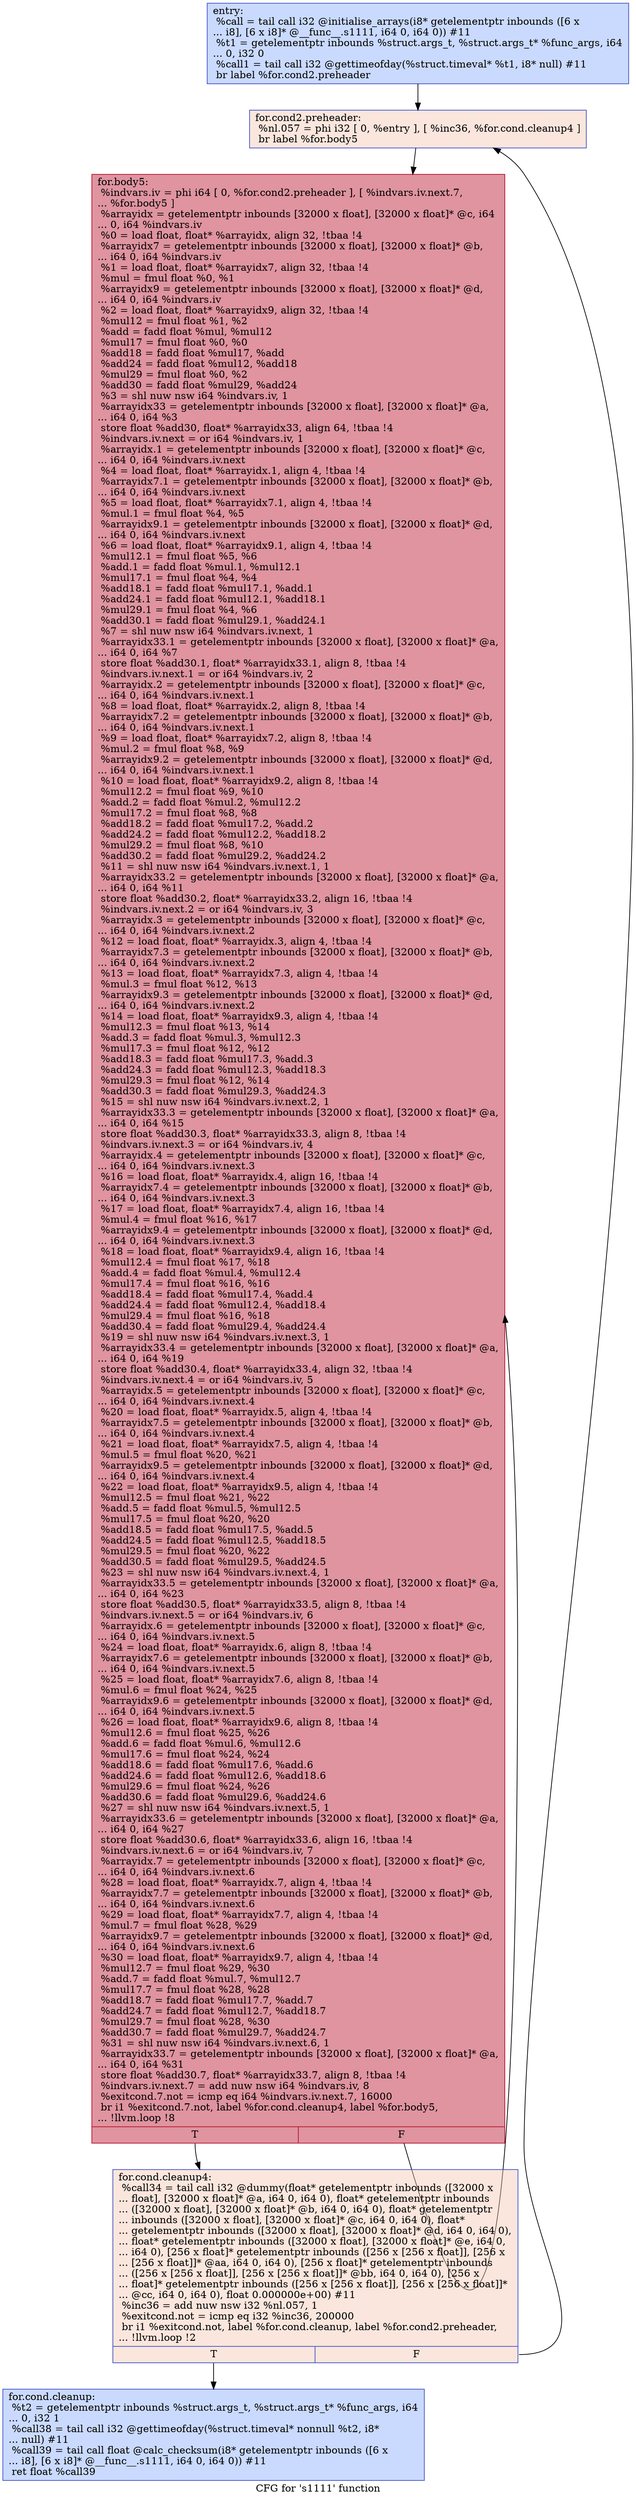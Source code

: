 digraph "CFG for 's1111' function" {
	label="CFG for 's1111' function";

	Node0x564c93955d90 [shape=record,color="#3d50c3ff", style=filled, fillcolor="#88abfd70",label="{entry:\l  %call = tail call i32 @initialise_arrays(i8* getelementptr inbounds ([6 x\l... i8], [6 x i8]* @__func__.s1111, i64 0, i64 0)) #11\l  %t1 = getelementptr inbounds %struct.args_t, %struct.args_t* %func_args, i64\l... 0, i32 0\l  %call1 = tail call i32 @gettimeofday(%struct.timeval* %t1, i8* null) #11\l  br label %for.cond2.preheader\l}"];
	Node0x564c93955d90 -> Node0x564c93956230;
	Node0x564c93956230 [shape=record,color="#3d50c3ff", style=filled, fillcolor="#f3c7b170",label="{for.cond2.preheader:                              \l  %nl.057 = phi i32 [ 0, %entry ], [ %inc36, %for.cond.cleanup4 ]\l  br label %for.body5\l}"];
	Node0x564c93956230 -> Node0x564c93956460;
	Node0x564c93956580 [shape=record,color="#3d50c3ff", style=filled, fillcolor="#88abfd70",label="{for.cond.cleanup:                                 \l  %t2 = getelementptr inbounds %struct.args_t, %struct.args_t* %func_args, i64\l... 0, i32 1\l  %call38 = tail call i32 @gettimeofday(%struct.timeval* nonnull %t2, i8*\l... null) #11\l  %call39 = tail call float @calc_checksum(i8* getelementptr inbounds ([6 x\l... i8], [6 x i8]* @__func__.s1111, i64 0, i64 0)) #11\l  ret float %call39\l}"];
	Node0x564c93956350 [shape=record,color="#3d50c3ff", style=filled, fillcolor="#f3c7b170",label="{for.cond.cleanup4:                                \l  %call34 = tail call i32 @dummy(float* getelementptr inbounds ([32000 x\l... float], [32000 x float]* @a, i64 0, i64 0), float* getelementptr inbounds\l... ([32000 x float], [32000 x float]* @b, i64 0, i64 0), float* getelementptr\l... inbounds ([32000 x float], [32000 x float]* @c, i64 0, i64 0), float*\l... getelementptr inbounds ([32000 x float], [32000 x float]* @d, i64 0, i64 0),\l... float* getelementptr inbounds ([32000 x float], [32000 x float]* @e, i64 0,\l... i64 0), [256 x float]* getelementptr inbounds ([256 x [256 x float]], [256 x\l... [256 x float]]* @aa, i64 0, i64 0), [256 x float]* getelementptr inbounds\l... ([256 x [256 x float]], [256 x [256 x float]]* @bb, i64 0, i64 0), [256 x\l... float]* getelementptr inbounds ([256 x [256 x float]], [256 x [256 x float]]*\l... @cc, i64 0, i64 0), float 0.000000e+00) #11\l  %inc36 = add nuw nsw i32 %nl.057, 1\l  %exitcond.not = icmp eq i32 %inc36, 200000\l  br i1 %exitcond.not, label %for.cond.cleanup, label %for.cond2.preheader,\l... !llvm.loop !2\l|{<s0>T|<s1>F}}"];
	Node0x564c93956350:s0 -> Node0x564c93956580;
	Node0x564c93956350:s1 -> Node0x564c93956230;
	Node0x564c93956460 [shape=record,color="#b70d28ff", style=filled, fillcolor="#b70d2870",label="{for.body5:                                        \l  %indvars.iv = phi i64 [ 0, %for.cond2.preheader ], [ %indvars.iv.next.7,\l... %for.body5 ]\l  %arrayidx = getelementptr inbounds [32000 x float], [32000 x float]* @c, i64\l... 0, i64 %indvars.iv\l  %0 = load float, float* %arrayidx, align 32, !tbaa !4\l  %arrayidx7 = getelementptr inbounds [32000 x float], [32000 x float]* @b,\l... i64 0, i64 %indvars.iv\l  %1 = load float, float* %arrayidx7, align 32, !tbaa !4\l  %mul = fmul float %0, %1\l  %arrayidx9 = getelementptr inbounds [32000 x float], [32000 x float]* @d,\l... i64 0, i64 %indvars.iv\l  %2 = load float, float* %arrayidx9, align 32, !tbaa !4\l  %mul12 = fmul float %1, %2\l  %add = fadd float %mul, %mul12\l  %mul17 = fmul float %0, %0\l  %add18 = fadd float %mul17, %add\l  %add24 = fadd float %mul12, %add18\l  %mul29 = fmul float %0, %2\l  %add30 = fadd float %mul29, %add24\l  %3 = shl nuw nsw i64 %indvars.iv, 1\l  %arrayidx33 = getelementptr inbounds [32000 x float], [32000 x float]* @a,\l... i64 0, i64 %3\l  store float %add30, float* %arrayidx33, align 64, !tbaa !4\l  %indvars.iv.next = or i64 %indvars.iv, 1\l  %arrayidx.1 = getelementptr inbounds [32000 x float], [32000 x float]* @c,\l... i64 0, i64 %indvars.iv.next\l  %4 = load float, float* %arrayidx.1, align 4, !tbaa !4\l  %arrayidx7.1 = getelementptr inbounds [32000 x float], [32000 x float]* @b,\l... i64 0, i64 %indvars.iv.next\l  %5 = load float, float* %arrayidx7.1, align 4, !tbaa !4\l  %mul.1 = fmul float %4, %5\l  %arrayidx9.1 = getelementptr inbounds [32000 x float], [32000 x float]* @d,\l... i64 0, i64 %indvars.iv.next\l  %6 = load float, float* %arrayidx9.1, align 4, !tbaa !4\l  %mul12.1 = fmul float %5, %6\l  %add.1 = fadd float %mul.1, %mul12.1\l  %mul17.1 = fmul float %4, %4\l  %add18.1 = fadd float %mul17.1, %add.1\l  %add24.1 = fadd float %mul12.1, %add18.1\l  %mul29.1 = fmul float %4, %6\l  %add30.1 = fadd float %mul29.1, %add24.1\l  %7 = shl nuw nsw i64 %indvars.iv.next, 1\l  %arrayidx33.1 = getelementptr inbounds [32000 x float], [32000 x float]* @a,\l... i64 0, i64 %7\l  store float %add30.1, float* %arrayidx33.1, align 8, !tbaa !4\l  %indvars.iv.next.1 = or i64 %indvars.iv, 2\l  %arrayidx.2 = getelementptr inbounds [32000 x float], [32000 x float]* @c,\l... i64 0, i64 %indvars.iv.next.1\l  %8 = load float, float* %arrayidx.2, align 8, !tbaa !4\l  %arrayidx7.2 = getelementptr inbounds [32000 x float], [32000 x float]* @b,\l... i64 0, i64 %indvars.iv.next.1\l  %9 = load float, float* %arrayidx7.2, align 8, !tbaa !4\l  %mul.2 = fmul float %8, %9\l  %arrayidx9.2 = getelementptr inbounds [32000 x float], [32000 x float]* @d,\l... i64 0, i64 %indvars.iv.next.1\l  %10 = load float, float* %arrayidx9.2, align 8, !tbaa !4\l  %mul12.2 = fmul float %9, %10\l  %add.2 = fadd float %mul.2, %mul12.2\l  %mul17.2 = fmul float %8, %8\l  %add18.2 = fadd float %mul17.2, %add.2\l  %add24.2 = fadd float %mul12.2, %add18.2\l  %mul29.2 = fmul float %8, %10\l  %add30.2 = fadd float %mul29.2, %add24.2\l  %11 = shl nuw nsw i64 %indvars.iv.next.1, 1\l  %arrayidx33.2 = getelementptr inbounds [32000 x float], [32000 x float]* @a,\l... i64 0, i64 %11\l  store float %add30.2, float* %arrayidx33.2, align 16, !tbaa !4\l  %indvars.iv.next.2 = or i64 %indvars.iv, 3\l  %arrayidx.3 = getelementptr inbounds [32000 x float], [32000 x float]* @c,\l... i64 0, i64 %indvars.iv.next.2\l  %12 = load float, float* %arrayidx.3, align 4, !tbaa !4\l  %arrayidx7.3 = getelementptr inbounds [32000 x float], [32000 x float]* @b,\l... i64 0, i64 %indvars.iv.next.2\l  %13 = load float, float* %arrayidx7.3, align 4, !tbaa !4\l  %mul.3 = fmul float %12, %13\l  %arrayidx9.3 = getelementptr inbounds [32000 x float], [32000 x float]* @d,\l... i64 0, i64 %indvars.iv.next.2\l  %14 = load float, float* %arrayidx9.3, align 4, !tbaa !4\l  %mul12.3 = fmul float %13, %14\l  %add.3 = fadd float %mul.3, %mul12.3\l  %mul17.3 = fmul float %12, %12\l  %add18.3 = fadd float %mul17.3, %add.3\l  %add24.3 = fadd float %mul12.3, %add18.3\l  %mul29.3 = fmul float %12, %14\l  %add30.3 = fadd float %mul29.3, %add24.3\l  %15 = shl nuw nsw i64 %indvars.iv.next.2, 1\l  %arrayidx33.3 = getelementptr inbounds [32000 x float], [32000 x float]* @a,\l... i64 0, i64 %15\l  store float %add30.3, float* %arrayidx33.3, align 8, !tbaa !4\l  %indvars.iv.next.3 = or i64 %indvars.iv, 4\l  %arrayidx.4 = getelementptr inbounds [32000 x float], [32000 x float]* @c,\l... i64 0, i64 %indvars.iv.next.3\l  %16 = load float, float* %arrayidx.4, align 16, !tbaa !4\l  %arrayidx7.4 = getelementptr inbounds [32000 x float], [32000 x float]* @b,\l... i64 0, i64 %indvars.iv.next.3\l  %17 = load float, float* %arrayidx7.4, align 16, !tbaa !4\l  %mul.4 = fmul float %16, %17\l  %arrayidx9.4 = getelementptr inbounds [32000 x float], [32000 x float]* @d,\l... i64 0, i64 %indvars.iv.next.3\l  %18 = load float, float* %arrayidx9.4, align 16, !tbaa !4\l  %mul12.4 = fmul float %17, %18\l  %add.4 = fadd float %mul.4, %mul12.4\l  %mul17.4 = fmul float %16, %16\l  %add18.4 = fadd float %mul17.4, %add.4\l  %add24.4 = fadd float %mul12.4, %add18.4\l  %mul29.4 = fmul float %16, %18\l  %add30.4 = fadd float %mul29.4, %add24.4\l  %19 = shl nuw nsw i64 %indvars.iv.next.3, 1\l  %arrayidx33.4 = getelementptr inbounds [32000 x float], [32000 x float]* @a,\l... i64 0, i64 %19\l  store float %add30.4, float* %arrayidx33.4, align 32, !tbaa !4\l  %indvars.iv.next.4 = or i64 %indvars.iv, 5\l  %arrayidx.5 = getelementptr inbounds [32000 x float], [32000 x float]* @c,\l... i64 0, i64 %indvars.iv.next.4\l  %20 = load float, float* %arrayidx.5, align 4, !tbaa !4\l  %arrayidx7.5 = getelementptr inbounds [32000 x float], [32000 x float]* @b,\l... i64 0, i64 %indvars.iv.next.4\l  %21 = load float, float* %arrayidx7.5, align 4, !tbaa !4\l  %mul.5 = fmul float %20, %21\l  %arrayidx9.5 = getelementptr inbounds [32000 x float], [32000 x float]* @d,\l... i64 0, i64 %indvars.iv.next.4\l  %22 = load float, float* %arrayidx9.5, align 4, !tbaa !4\l  %mul12.5 = fmul float %21, %22\l  %add.5 = fadd float %mul.5, %mul12.5\l  %mul17.5 = fmul float %20, %20\l  %add18.5 = fadd float %mul17.5, %add.5\l  %add24.5 = fadd float %mul12.5, %add18.5\l  %mul29.5 = fmul float %20, %22\l  %add30.5 = fadd float %mul29.5, %add24.5\l  %23 = shl nuw nsw i64 %indvars.iv.next.4, 1\l  %arrayidx33.5 = getelementptr inbounds [32000 x float], [32000 x float]* @a,\l... i64 0, i64 %23\l  store float %add30.5, float* %arrayidx33.5, align 8, !tbaa !4\l  %indvars.iv.next.5 = or i64 %indvars.iv, 6\l  %arrayidx.6 = getelementptr inbounds [32000 x float], [32000 x float]* @c,\l... i64 0, i64 %indvars.iv.next.5\l  %24 = load float, float* %arrayidx.6, align 8, !tbaa !4\l  %arrayidx7.6 = getelementptr inbounds [32000 x float], [32000 x float]* @b,\l... i64 0, i64 %indvars.iv.next.5\l  %25 = load float, float* %arrayidx7.6, align 8, !tbaa !4\l  %mul.6 = fmul float %24, %25\l  %arrayidx9.6 = getelementptr inbounds [32000 x float], [32000 x float]* @d,\l... i64 0, i64 %indvars.iv.next.5\l  %26 = load float, float* %arrayidx9.6, align 8, !tbaa !4\l  %mul12.6 = fmul float %25, %26\l  %add.6 = fadd float %mul.6, %mul12.6\l  %mul17.6 = fmul float %24, %24\l  %add18.6 = fadd float %mul17.6, %add.6\l  %add24.6 = fadd float %mul12.6, %add18.6\l  %mul29.6 = fmul float %24, %26\l  %add30.6 = fadd float %mul29.6, %add24.6\l  %27 = shl nuw nsw i64 %indvars.iv.next.5, 1\l  %arrayidx33.6 = getelementptr inbounds [32000 x float], [32000 x float]* @a,\l... i64 0, i64 %27\l  store float %add30.6, float* %arrayidx33.6, align 16, !tbaa !4\l  %indvars.iv.next.6 = or i64 %indvars.iv, 7\l  %arrayidx.7 = getelementptr inbounds [32000 x float], [32000 x float]* @c,\l... i64 0, i64 %indvars.iv.next.6\l  %28 = load float, float* %arrayidx.7, align 4, !tbaa !4\l  %arrayidx7.7 = getelementptr inbounds [32000 x float], [32000 x float]* @b,\l... i64 0, i64 %indvars.iv.next.6\l  %29 = load float, float* %arrayidx7.7, align 4, !tbaa !4\l  %mul.7 = fmul float %28, %29\l  %arrayidx9.7 = getelementptr inbounds [32000 x float], [32000 x float]* @d,\l... i64 0, i64 %indvars.iv.next.6\l  %30 = load float, float* %arrayidx9.7, align 4, !tbaa !4\l  %mul12.7 = fmul float %29, %30\l  %add.7 = fadd float %mul.7, %mul12.7\l  %mul17.7 = fmul float %28, %28\l  %add18.7 = fadd float %mul17.7, %add.7\l  %add24.7 = fadd float %mul12.7, %add18.7\l  %mul29.7 = fmul float %28, %30\l  %add30.7 = fadd float %mul29.7, %add24.7\l  %31 = shl nuw nsw i64 %indvars.iv.next.6, 1\l  %arrayidx33.7 = getelementptr inbounds [32000 x float], [32000 x float]* @a,\l... i64 0, i64 %31\l  store float %add30.7, float* %arrayidx33.7, align 8, !tbaa !4\l  %indvars.iv.next.7 = add nuw nsw i64 %indvars.iv, 8\l  %exitcond.7.not = icmp eq i64 %indvars.iv.next.7, 16000\l  br i1 %exitcond.7.not, label %for.cond.cleanup4, label %for.body5,\l... !llvm.loop !8\l|{<s0>T|<s1>F}}"];
	Node0x564c93956460:s0 -> Node0x564c93956350;
	Node0x564c93956460:s1 -> Node0x564c93956460;
}
